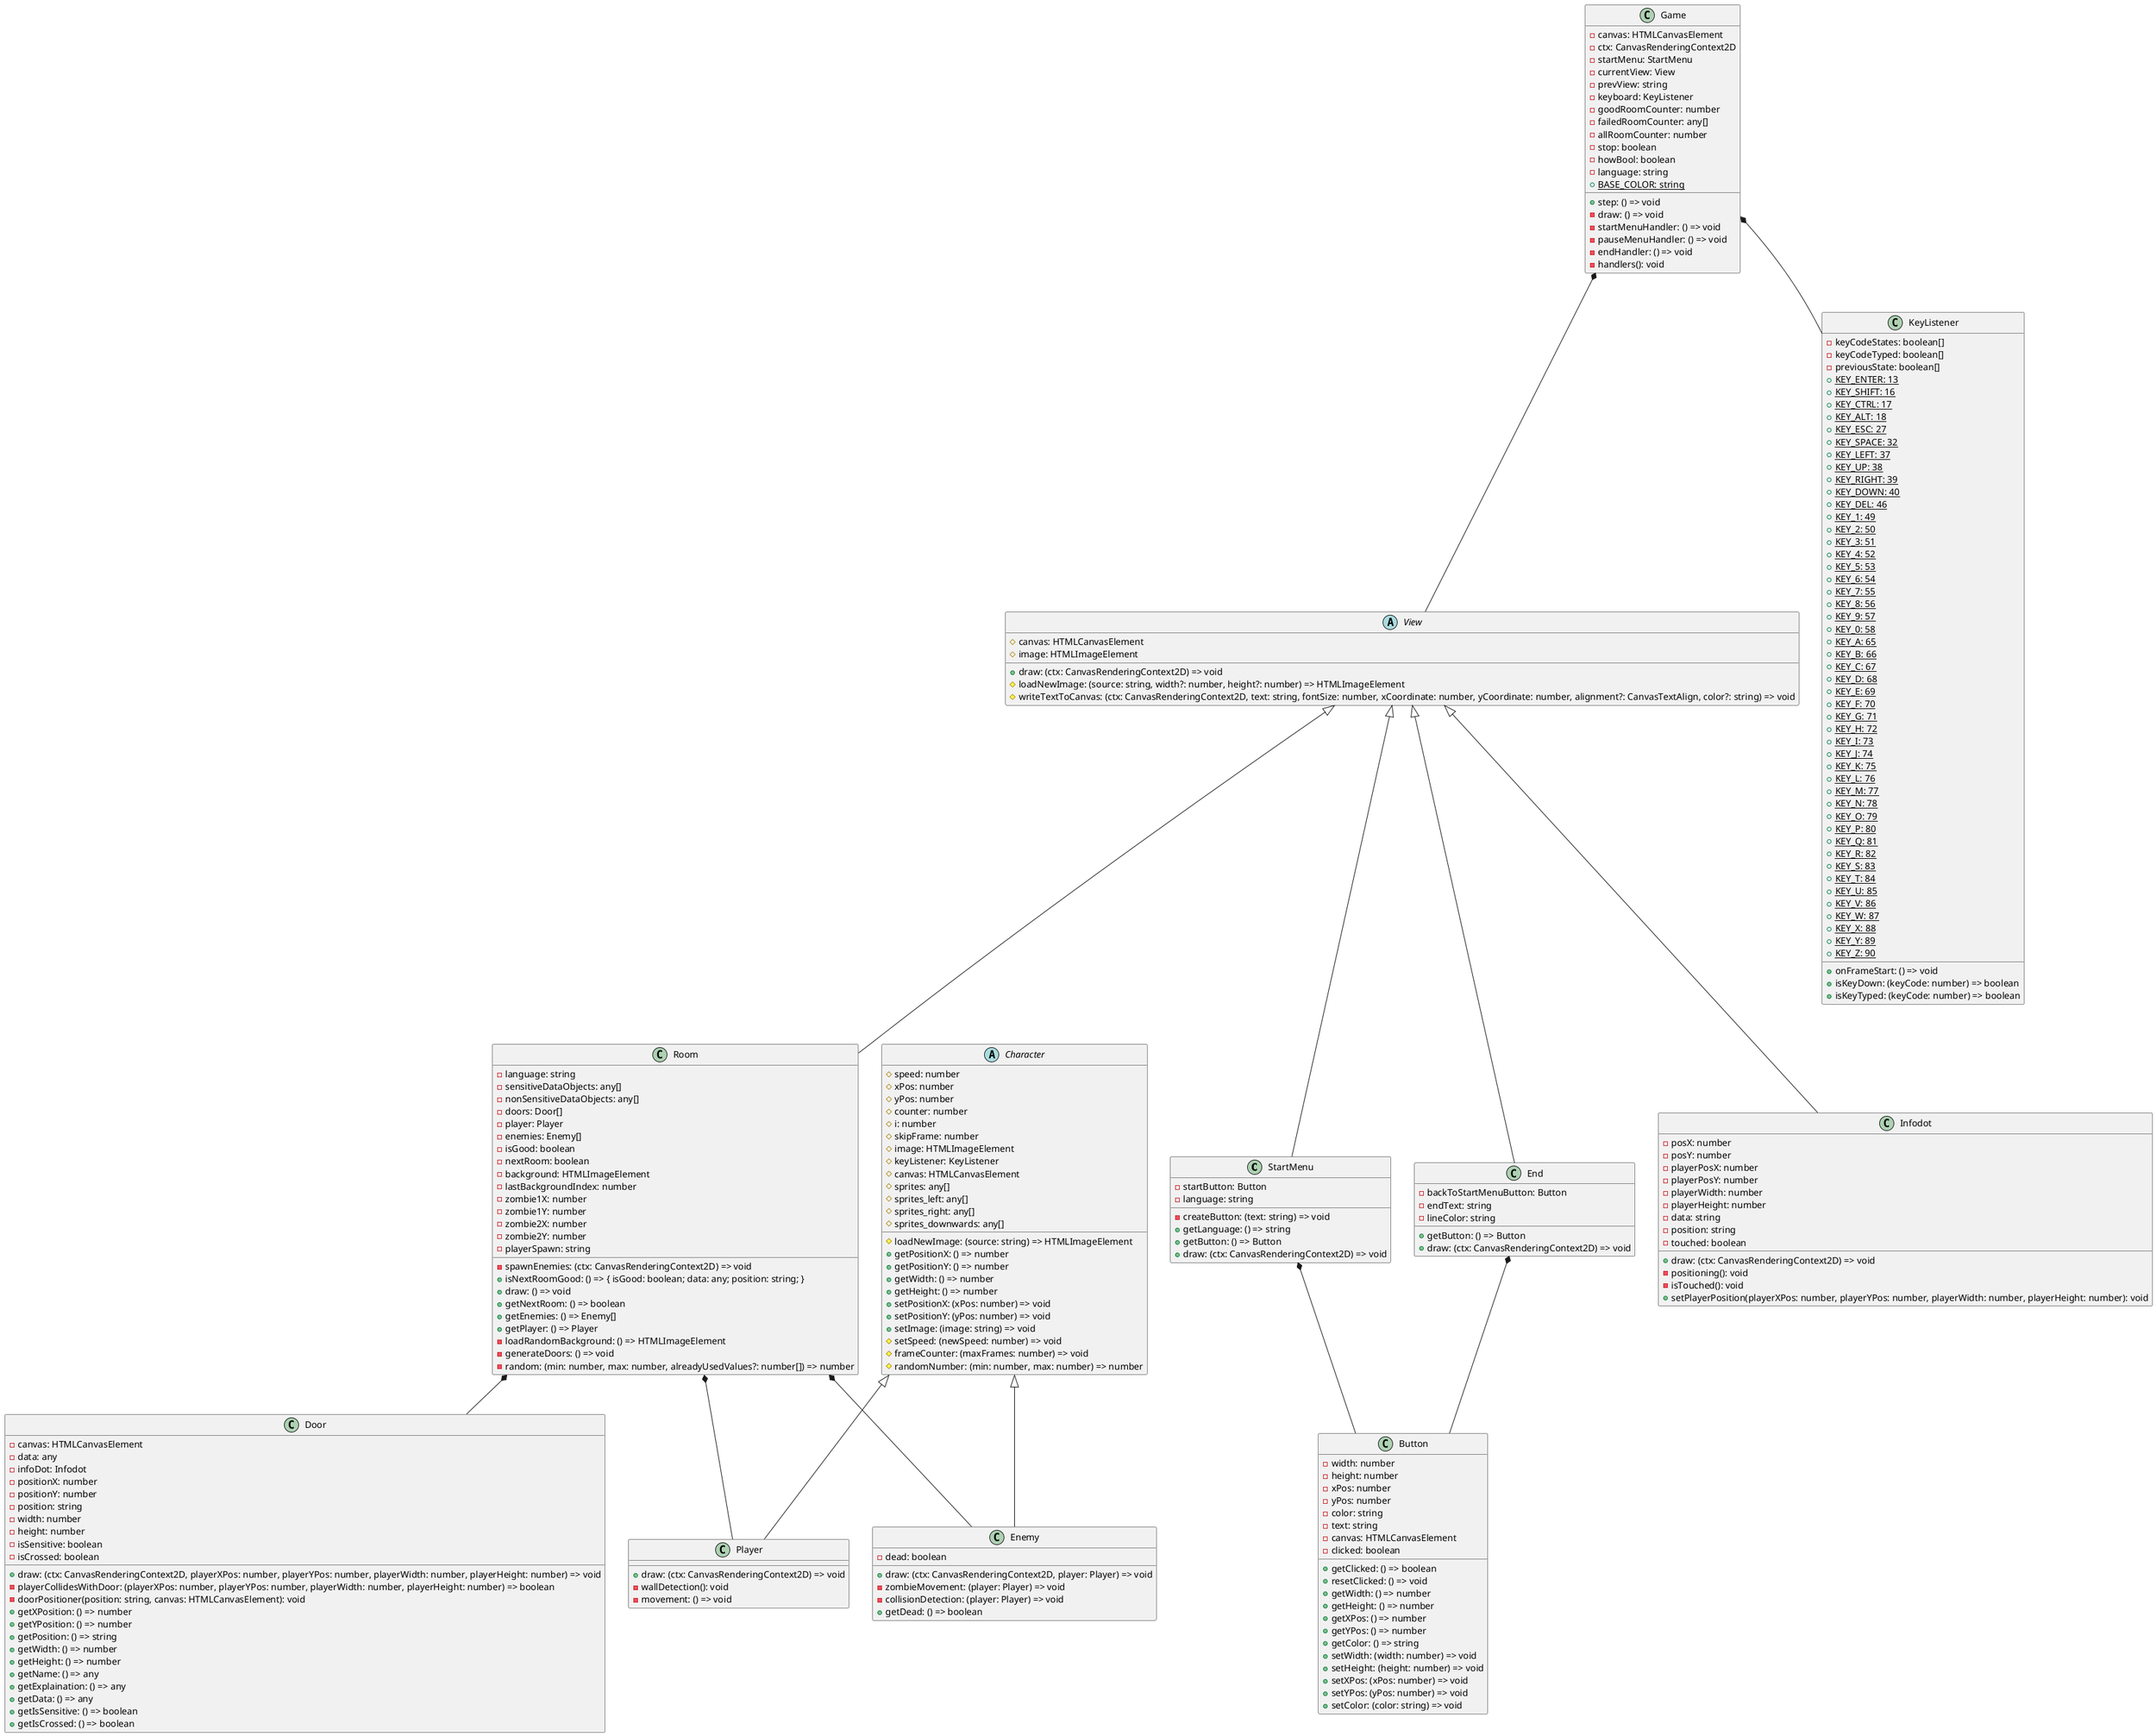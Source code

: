 @startuml
StartMenu *-- Button
End *-- Button
Room *-- Door
Room *-- Player
Room *-- Enemy
Game *-- View
Game *-- KeyListener
class Button {
    -width: number
    -height: number
    -xPos: number
    -yPos: number
    -color: string
    -text: string
    -canvas: HTMLCanvasElement
    -clicked: boolean
    +getClicked: () => boolean
    +resetClicked: () => void
    +getWidth: () => number
    +getHeight: () => number
    +getXPos: () => number
    +getYPos: () => number
    +getColor: () => string
    +setWidth: (width: number) => void
    +setHeight: (height: number) => void
    +setXPos: (xPos: number) => void
    +setYPos: (yPos: number) => void
    +setColor: (color: string) => void
}
abstract class Character {
    #speed: number
    #xPos: number
    #yPos: number
    #counter: number
    #i: number
    #skipFrame: number
    #image: HTMLImageElement
    #keyListener: KeyListener
    #canvas: HTMLCanvasElement
    #sprites: any[]
    #sprites_left: any[]
    #sprites_right: any[]
    #sprites_downwards: any[]
    #loadNewImage: (source: string) => HTMLImageElement
    +getPositionX: () => number
    +getPositionY: () => number
    +getWidth: () => number
    +getHeight: () => number
    +setPositionX: (xPos: number) => void
    +setPositionY: (yPos: number) => void
    +setImage: (image: string) => void
    #setSpeed: (newSpeed: number) => void
    #frameCounter: (maxFrames: number) => void
    #randomNumber: (min: number, max: number) => number
}
class Door {
    -canvas: HTMLCanvasElement
    -data: any
    -infoDot: Infodot
    -positionX: number
    -positionY: number
    -position: string
    -width: number
    -height: number
    -isSensitive: boolean
    -isCrossed: boolean
    +draw: (ctx: CanvasRenderingContext2D, playerXPos: number, playerYPos: number, playerWidth: number, playerHeight: number) => void
    -playerCollidesWithDoor: (playerXPos: number, playerYPos: number, playerWidth: number, playerHeight: number) => boolean
    -doorPositioner(position: string, canvas: HTMLCanvasElement): void
    +getXPosition: () => number
    +getYPosition: () => number
    +getPosition: () => string
    +getWidth: () => number
    +getHeight: () => number
    +getName: () => any
    +getExplaination: () => any
    +getData: () => any
    +getIsSensitive: () => boolean
    +getIsCrossed: () => boolean
}
abstract class View {
    #canvas: HTMLCanvasElement
    #image: HTMLImageElement
    +draw: (ctx: CanvasRenderingContext2D) => void
    #loadNewImage: (source: string, width?: number, height?: number) => HTMLImageElement
    #writeTextToCanvas: (ctx: CanvasRenderingContext2D, text: string, fontSize: number, xCoordinate: number, yCoordinate: number, alignment?: CanvasTextAlign, color?: string) => void
}
class End extends View {
    -backToStartMenuButton: Button
    -endText: string
    -lineColor: string
    +getButton: () => Button
    +draw: (ctx: CanvasRenderingContext2D) => void
}
class Enemy extends Character {
    -dead: boolean
    +draw: (ctx: CanvasRenderingContext2D, player: Player) => void
    -zombieMovement: (player: Player) => void
    -collisionDetection: (player: Player) => void
    +getDead: () => boolean
}
class Game {
    -canvas: HTMLCanvasElement
    -ctx: CanvasRenderingContext2D
    -startMenu: StartMenu
    -currentView: View
    -prevView: string
    -keyboard: KeyListener
    -goodRoomCounter: number
    -failedRoomCounter: any[]
    -allRoomCounter: number
    -stop: boolean
    -howBool: boolean
    -language: string
    +step: () => void
    -draw: () => void
    -startMenuHandler: () => void
    -pauseMenuHandler: () => void
    -endHandler: () => void
    -handlers(): void
    +{static} BASE_COLOR: string
}
class Infodot extends View {
    -posX: number
    -posY: number
    -playerPosX: number
    -playerPosY: number
    -playerWidth: number
    -playerHeight: number
    -data: string
    -position: string
    -touched: boolean
    +draw: (ctx: CanvasRenderingContext2D) => void
    -positioning(): void
    -isTouched(): void
    +setPlayerPosition(playerXPos: number, playerYPos: number, playerWidth: number, playerHeight: number): void
}
class KeyListener {
    -keyCodeStates: boolean[]
    -keyCodeTyped: boolean[]
    -previousState: boolean[]
    +onFrameStart: () => void
    +isKeyDown: (keyCode: number) => boolean
    +isKeyTyped: (keyCode: number) => boolean
    +{static} KEY_ENTER: 13
    +{static} KEY_SHIFT: 16
    +{static} KEY_CTRL: 17
    +{static} KEY_ALT: 18
    +{static} KEY_ESC: 27
    +{static} KEY_SPACE: 32
    +{static} KEY_LEFT: 37
    +{static} KEY_UP: 38
    +{static} KEY_RIGHT: 39
    +{static} KEY_DOWN: 40
    +{static} KEY_DEL: 46
    +{static} KEY_1: 49
    +{static} KEY_2: 50
    +{static} KEY_3: 51
    +{static} KEY_4: 52
    +{static} KEY_5: 53
    +{static} KEY_6: 54
    +{static} KEY_7: 55
    +{static} KEY_8: 56
    +{static} KEY_9: 57
    +{static} KEY_0: 58
    +{static} KEY_A: 65
    +{static} KEY_B: 66
    +{static} KEY_C: 67
    +{static} KEY_D: 68
    +{static} KEY_E: 69
    +{static} KEY_F: 70
    +{static} KEY_G: 71
    +{static} KEY_H: 72
    +{static} KEY_I: 73
    +{static} KEY_J: 74
    +{static} KEY_K: 75
    +{static} KEY_L: 76
    +{static} KEY_M: 77
    +{static} KEY_N: 78
    +{static} KEY_O: 79
    +{static} KEY_P: 80
    +{static} KEY_Q: 81
    +{static} KEY_R: 82
    +{static} KEY_S: 83
    +{static} KEY_T: 84
    +{static} KEY_U: 85
    +{static} KEY_V: 86
    +{static} KEY_W: 87
    +{static} KEY_X: 88
    +{static} KEY_Y: 89
    +{static} KEY_Z: 90
}
class Player extends Character {
    +draw: (ctx: CanvasRenderingContext2D) => void
    -wallDetection(): void
    -movement: () => void
}
class Room extends View {
    -language: string
    -sensitiveDataObjects: any[]
    -nonSensitiveDataObjects: any[]
    -doors: Door[]
    -player: Player
    -enemies: Enemy[]
    -isGood: boolean
    -nextRoom: boolean
    -background: HTMLImageElement
    -lastBackgroundIndex: number
    -zombie1X: number
    -zombie1Y: number
    -zombie2X: number
    -zombie2Y: number
    -playerSpawn: string
    -spawnEnemies: (ctx: CanvasRenderingContext2D) => void
    +isNextRoomGood: () => { isGood: boolean; data: any; position: string; }
    +draw: () => void
    +getNextRoom: () => boolean
    +getEnemies: () => Enemy[]
    +getPlayer: () => Player
    -loadRandomBackground: () => HTMLImageElement
    -generateDoors: () => void
    -random: (min: number, max: number, alreadyUsedValues?: number[]) => number
}
class StartMenu extends View {
    -startButton: Button
    -language: string
    -createButton: (text: string) => void
    +getLanguage: () => string
    +getButton: () => Button
    +draw: (ctx: CanvasRenderingContext2D) => void
}
@enduml
